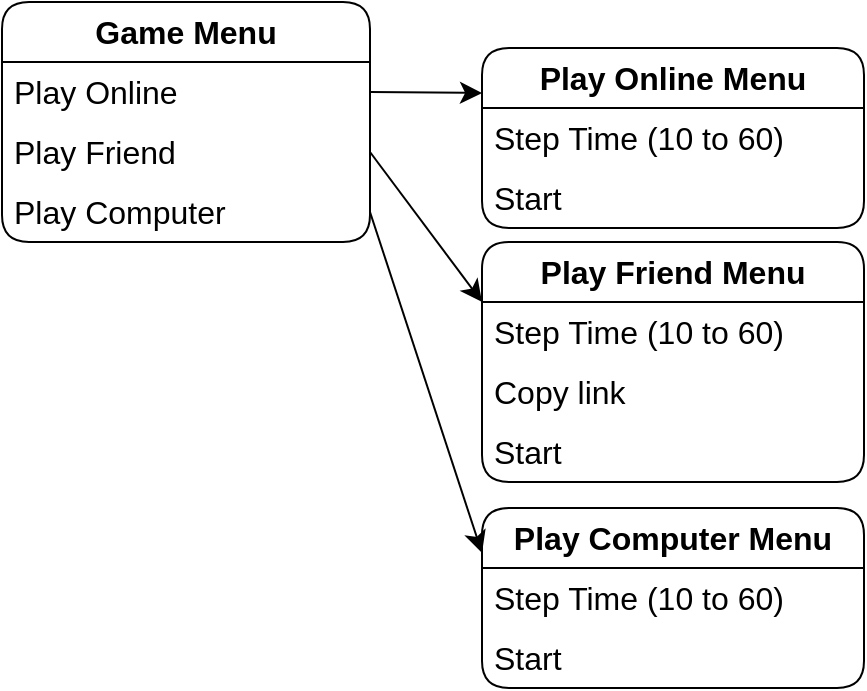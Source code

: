 <mxfile version="20.8.20" type="github">
  <diagram name="Page-1" id="gMtWRYQlRlTL0bvns1BH">
    <mxGraphModel dx="1297" dy="990" grid="0" gridSize="10" guides="1" tooltips="1" connect="1" arrows="1" fold="1" page="0" pageScale="1" pageWidth="850" pageHeight="1100" math="0" shadow="0">
      <root>
        <mxCell id="0" />
        <mxCell id="1" parent="0" />
        <mxCell id="_YNfuxU4IEkd1xvs7Hf8-2" value="&lt;b&gt;Game Menu&lt;/b&gt;" style="swimlane;fontStyle=0;childLayout=stackLayout;horizontal=1;startSize=30;horizontalStack=0;resizeParent=1;resizeParentMax=0;resizeLast=0;collapsible=1;marginBottom=0;whiteSpace=wrap;html=1;fontSize=16;rounded=1;" parent="1" vertex="1">
          <mxGeometry x="-130" y="-75" width="184" height="120" as="geometry" />
        </mxCell>
        <mxCell id="_YNfuxU4IEkd1xvs7Hf8-3" value="Play Online" style="text;align=left;verticalAlign=middle;spacingLeft=4;spacingRight=4;overflow=hidden;points=[[0,0.5],[1,0.5]];portConstraint=eastwest;rotatable=0;whiteSpace=wrap;html=1;fontSize=16;rounded=1;" parent="_YNfuxU4IEkd1xvs7Hf8-2" vertex="1">
          <mxGeometry y="30" width="184" height="30" as="geometry" />
        </mxCell>
        <mxCell id="_YNfuxU4IEkd1xvs7Hf8-4" value="Play Friend" style="text;strokeColor=none;fillColor=none;align=left;verticalAlign=middle;spacingLeft=4;spacingRight=4;overflow=hidden;points=[[0,0.5],[1,0.5]];portConstraint=eastwest;rotatable=0;whiteSpace=wrap;html=1;fontSize=16;rounded=1;" parent="_YNfuxU4IEkd1xvs7Hf8-2" vertex="1">
          <mxGeometry y="60" width="184" height="30" as="geometry" />
        </mxCell>
        <mxCell id="_YNfuxU4IEkd1xvs7Hf8-5" value="Play Computer" style="text;strokeColor=none;fillColor=none;align=left;verticalAlign=middle;spacingLeft=4;spacingRight=4;overflow=hidden;points=[[0,0.5],[1,0.5]];portConstraint=eastwest;rotatable=0;whiteSpace=wrap;html=1;fontSize=16;rounded=1;" parent="_YNfuxU4IEkd1xvs7Hf8-2" vertex="1">
          <mxGeometry y="90" width="184" height="30" as="geometry" />
        </mxCell>
        <mxCell id="_YNfuxU4IEkd1xvs7Hf8-11" value="&lt;b&gt;Play Online Menu&lt;/b&gt;" style="swimlane;fontStyle=0;childLayout=stackLayout;horizontal=1;startSize=30;horizontalStack=0;resizeParent=1;resizeParentMax=0;resizeLast=0;collapsible=1;marginBottom=0;whiteSpace=wrap;html=1;rounded=1;fontSize=16;fillColor=default;" parent="1" vertex="1">
          <mxGeometry x="110" y="-52" width="191" height="90" as="geometry" />
        </mxCell>
        <mxCell id="_YNfuxU4IEkd1xvs7Hf8-12" value="Step Time (10 to 60)" style="text;strokeColor=none;fillColor=none;align=left;verticalAlign=middle;spacingLeft=4;spacingRight=4;overflow=hidden;points=[[0,0.5],[1,0.5]];portConstraint=eastwest;rotatable=0;whiteSpace=wrap;html=1;fontSize=16;" parent="_YNfuxU4IEkd1xvs7Hf8-11" vertex="1">
          <mxGeometry y="30" width="191" height="30" as="geometry" />
        </mxCell>
        <mxCell id="_YNfuxU4IEkd1xvs7Hf8-14" value="Start" style="text;strokeColor=none;fillColor=none;align=left;verticalAlign=middle;spacingLeft=4;spacingRight=4;overflow=hidden;points=[[0,0.5],[1,0.5]];portConstraint=eastwest;rotatable=0;whiteSpace=wrap;html=1;fontSize=16;" parent="_YNfuxU4IEkd1xvs7Hf8-11" vertex="1">
          <mxGeometry y="60" width="191" height="30" as="geometry" />
        </mxCell>
        <mxCell id="SxkbcdRvCs4SFIEAxmN_-2" style="edgeStyle=none;curved=1;rounded=0;orthogonalLoop=1;jettySize=auto;html=1;exitX=1;exitY=0.5;exitDx=0;exitDy=0;entryX=0;entryY=0.25;entryDx=0;entryDy=0;fontSize=12;startSize=8;endSize=8;" edge="1" parent="1" source="_YNfuxU4IEkd1xvs7Hf8-3" target="_YNfuxU4IEkd1xvs7Hf8-11">
          <mxGeometry relative="1" as="geometry" />
        </mxCell>
        <mxCell id="SxkbcdRvCs4SFIEAxmN_-3" value="&lt;b&gt;Play Friend Menu&lt;/b&gt;" style="swimlane;fontStyle=0;childLayout=stackLayout;horizontal=1;startSize=30;horizontalStack=0;resizeParent=1;resizeParentMax=0;resizeLast=0;collapsible=1;marginBottom=0;whiteSpace=wrap;html=1;rounded=1;fontSize=16;fillColor=default;" vertex="1" parent="1">
          <mxGeometry x="110" y="45" width="191" height="120" as="geometry" />
        </mxCell>
        <mxCell id="SxkbcdRvCs4SFIEAxmN_-4" value="Step Time (10 to 60)" style="text;strokeColor=none;fillColor=none;align=left;verticalAlign=middle;spacingLeft=4;spacingRight=4;overflow=hidden;points=[[0,0.5],[1,0.5]];portConstraint=eastwest;rotatable=0;whiteSpace=wrap;html=1;fontSize=16;" vertex="1" parent="SxkbcdRvCs4SFIEAxmN_-3">
          <mxGeometry y="30" width="191" height="30" as="geometry" />
        </mxCell>
        <mxCell id="SxkbcdRvCs4SFIEAxmN_-5" value="Copy link" style="text;strokeColor=none;fillColor=none;align=left;verticalAlign=middle;spacingLeft=4;spacingRight=4;overflow=hidden;points=[[0,0.5],[1,0.5]];portConstraint=eastwest;rotatable=0;whiteSpace=wrap;html=1;fontSize=16;" vertex="1" parent="SxkbcdRvCs4SFIEAxmN_-3">
          <mxGeometry y="60" width="191" height="30" as="geometry" />
        </mxCell>
        <mxCell id="SxkbcdRvCs4SFIEAxmN_-9" value="Start" style="text;strokeColor=none;fillColor=none;align=left;verticalAlign=middle;spacingLeft=4;spacingRight=4;overflow=hidden;points=[[0,0.5],[1,0.5]];portConstraint=eastwest;rotatable=0;whiteSpace=wrap;html=1;fontSize=16;" vertex="1" parent="SxkbcdRvCs4SFIEAxmN_-3">
          <mxGeometry y="90" width="191" height="30" as="geometry" />
        </mxCell>
        <mxCell id="SxkbcdRvCs4SFIEAxmN_-6" value="&lt;b&gt;Play Computer Menu&lt;/b&gt;" style="swimlane;fontStyle=0;childLayout=stackLayout;horizontal=1;startSize=30;horizontalStack=0;resizeParent=1;resizeParentMax=0;resizeLast=0;collapsible=1;marginBottom=0;whiteSpace=wrap;html=1;rounded=1;fontSize=16;fillColor=default;" vertex="1" parent="1">
          <mxGeometry x="110" y="178" width="191" height="90" as="geometry" />
        </mxCell>
        <mxCell id="SxkbcdRvCs4SFIEAxmN_-7" value="Step Time (10 to 60)" style="text;strokeColor=none;fillColor=none;align=left;verticalAlign=middle;spacingLeft=4;spacingRight=4;overflow=hidden;points=[[0,0.5],[1,0.5]];portConstraint=eastwest;rotatable=0;whiteSpace=wrap;html=1;fontSize=16;" vertex="1" parent="SxkbcdRvCs4SFIEAxmN_-6">
          <mxGeometry y="30" width="191" height="30" as="geometry" />
        </mxCell>
        <mxCell id="SxkbcdRvCs4SFIEAxmN_-8" value="Start" style="text;strokeColor=none;fillColor=none;align=left;verticalAlign=middle;spacingLeft=4;spacingRight=4;overflow=hidden;points=[[0,0.5],[1,0.5]];portConstraint=eastwest;rotatable=0;whiteSpace=wrap;html=1;fontSize=16;" vertex="1" parent="SxkbcdRvCs4SFIEAxmN_-6">
          <mxGeometry y="60" width="191" height="30" as="geometry" />
        </mxCell>
        <mxCell id="SxkbcdRvCs4SFIEAxmN_-10" style="edgeStyle=none;curved=1;rounded=0;orthogonalLoop=1;jettySize=auto;html=1;exitX=1;exitY=0.5;exitDx=0;exitDy=0;entryX=0;entryY=0.25;entryDx=0;entryDy=0;fontSize=12;startSize=8;endSize=8;" edge="1" parent="1" source="_YNfuxU4IEkd1xvs7Hf8-4" target="SxkbcdRvCs4SFIEAxmN_-3">
          <mxGeometry relative="1" as="geometry" />
        </mxCell>
        <mxCell id="SxkbcdRvCs4SFIEAxmN_-11" style="edgeStyle=none;curved=1;rounded=0;orthogonalLoop=1;jettySize=auto;html=1;exitX=1;exitY=0.5;exitDx=0;exitDy=0;entryX=0;entryY=0.25;entryDx=0;entryDy=0;fontSize=12;startSize=8;endSize=8;" edge="1" parent="1" source="_YNfuxU4IEkd1xvs7Hf8-5" target="SxkbcdRvCs4SFIEAxmN_-6">
          <mxGeometry relative="1" as="geometry" />
        </mxCell>
      </root>
    </mxGraphModel>
  </diagram>
</mxfile>
